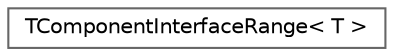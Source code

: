 digraph "Graphical Class Hierarchy"
{
 // INTERACTIVE_SVG=YES
 // LATEX_PDF_SIZE
  bgcolor="transparent";
  edge [fontname=Helvetica,fontsize=10,labelfontname=Helvetica,labelfontsize=10];
  node [fontname=Helvetica,fontsize=10,shape=box,height=0.2,width=0.4];
  rankdir="LR";
  Node0 [id="Node000000",label="TComponentInterfaceRange\< T \>",height=0.2,width=0.4,color="grey40", fillcolor="white", style="filled",URL="$d1/d70/structTComponentInterfaceRange.html",tooltip=" "];
}
